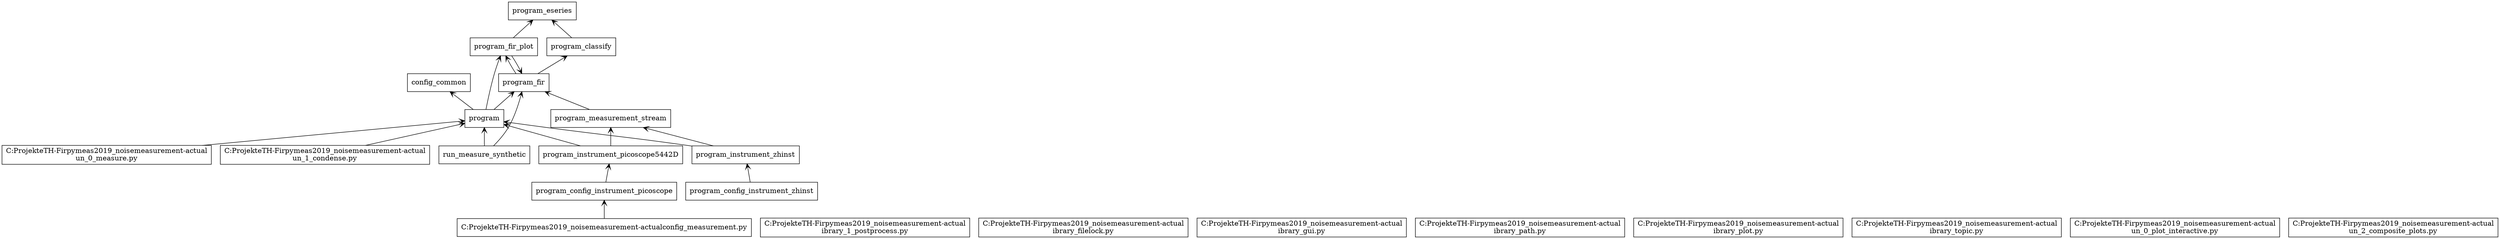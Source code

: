 digraph "packages_pymeas2019_noise" {
charset="utf-8"
rankdir=BT
"0" [label="C:\Projekte\ETH-Fir\pymeas2019_noise\measurement-actual\config_measurement.py", shape="box"];
"1" [label="C:\Projekte\ETH-Fir\pymeas2019_noise\measurement-actual\library_1_postprocess.py", shape="box"];
"2" [label="C:\Projekte\ETH-Fir\pymeas2019_noise\measurement-actual\library_filelock.py", shape="box"];
"3" [label="C:\Projekte\ETH-Fir\pymeas2019_noise\measurement-actual\library_gui.py", shape="box"];
"4" [label="C:\Projekte\ETH-Fir\pymeas2019_noise\measurement-actual\library_path.py", shape="box"];
"5" [label="C:\Projekte\ETH-Fir\pymeas2019_noise\measurement-actual\library_plot.py", shape="box"];
"6" [label="C:\Projekte\ETH-Fir\pymeas2019_noise\measurement-actual\library_topic.py", shape="box"];
"7" [label="C:\Projekte\ETH-Fir\pymeas2019_noise\measurement-actual\run_0_measure.py", shape="box"];
"8" [label="C:\Projekte\ETH-Fir\pymeas2019_noise\measurement-actual\run_0_plot_interactive.py", shape="box"];
"9" [label="C:\Projekte\ETH-Fir\pymeas2019_noise\measurement-actual\run_1_condense.py", shape="box"];
"10" [label="C:\Projekte\ETH-Fir\pymeas2019_noise\measurement-actual\run_2_composite_plots.py", shape="box"];
"11" [label="config_common", shape="box"];
"12" [label="program", shape="box"];
"13" [label="program_classify", shape="box"];
"14" [label="program_config_instrument_picoscope", shape="box"];
"15" [label="program_config_instrument_zhinst", shape="box"];
"16" [label="program_eseries", shape="box"];
"17" [label="program_fir", shape="box"];
"18" [label="program_fir_plot", shape="box"];
"19" [label="program_instrument_picoscope5442D", shape="box"];
"20" [label="program_instrument_zhinst", shape="box"];
"21" [label="program_measurement_stream", shape="box"];
"22" [label="run_measure_synthetic", shape="box"];
"0" -> "14" [arrowhead="open", arrowtail="none"];
"7" -> "12" [arrowhead="open", arrowtail="none"];
"9" -> "12" [arrowhead="open", arrowtail="none"];
"12" -> "11" [arrowhead="open", arrowtail="none"];
"12" -> "17" [arrowhead="open", arrowtail="none"];
"12" -> "18" [arrowhead="open", arrowtail="none"];
"13" -> "16" [arrowhead="open", arrowtail="none"];
"14" -> "19" [arrowhead="open", arrowtail="none"];
"15" -> "20" [arrowhead="open", arrowtail="none"];
"17" -> "13" [arrowhead="open", arrowtail="none"];
"17" -> "18" [arrowhead="open", arrowtail="none"];
"18" -> "16" [arrowhead="open", arrowtail="none"];
"18" -> "17" [arrowhead="open", arrowtail="none"];
"19" -> "12" [arrowhead="open", arrowtail="none"];
"19" -> "21" [arrowhead="open", arrowtail="none"];
"20" -> "12" [arrowhead="open", arrowtail="none"];
"20" -> "21" [arrowhead="open", arrowtail="none"];
"21" -> "17" [arrowhead="open", arrowtail="none"];
"22" -> "12" [arrowhead="open", arrowtail="none"];
"22" -> "17" [arrowhead="open", arrowtail="none"];
}
